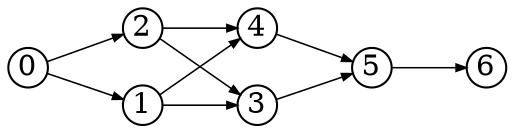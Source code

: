 digraph{
  rankdir=LR
  node [shape=circle,fixedsize=true,width=.26]
  edge [penwidth=0.75,arrowsize=0.5]
  6 -> {}
  5 -> {6}
  4 -> {5}
  3 -> {5}
  2 -> {3 4}
  1 -> {3 4}
  0 -> {1 2}
}
